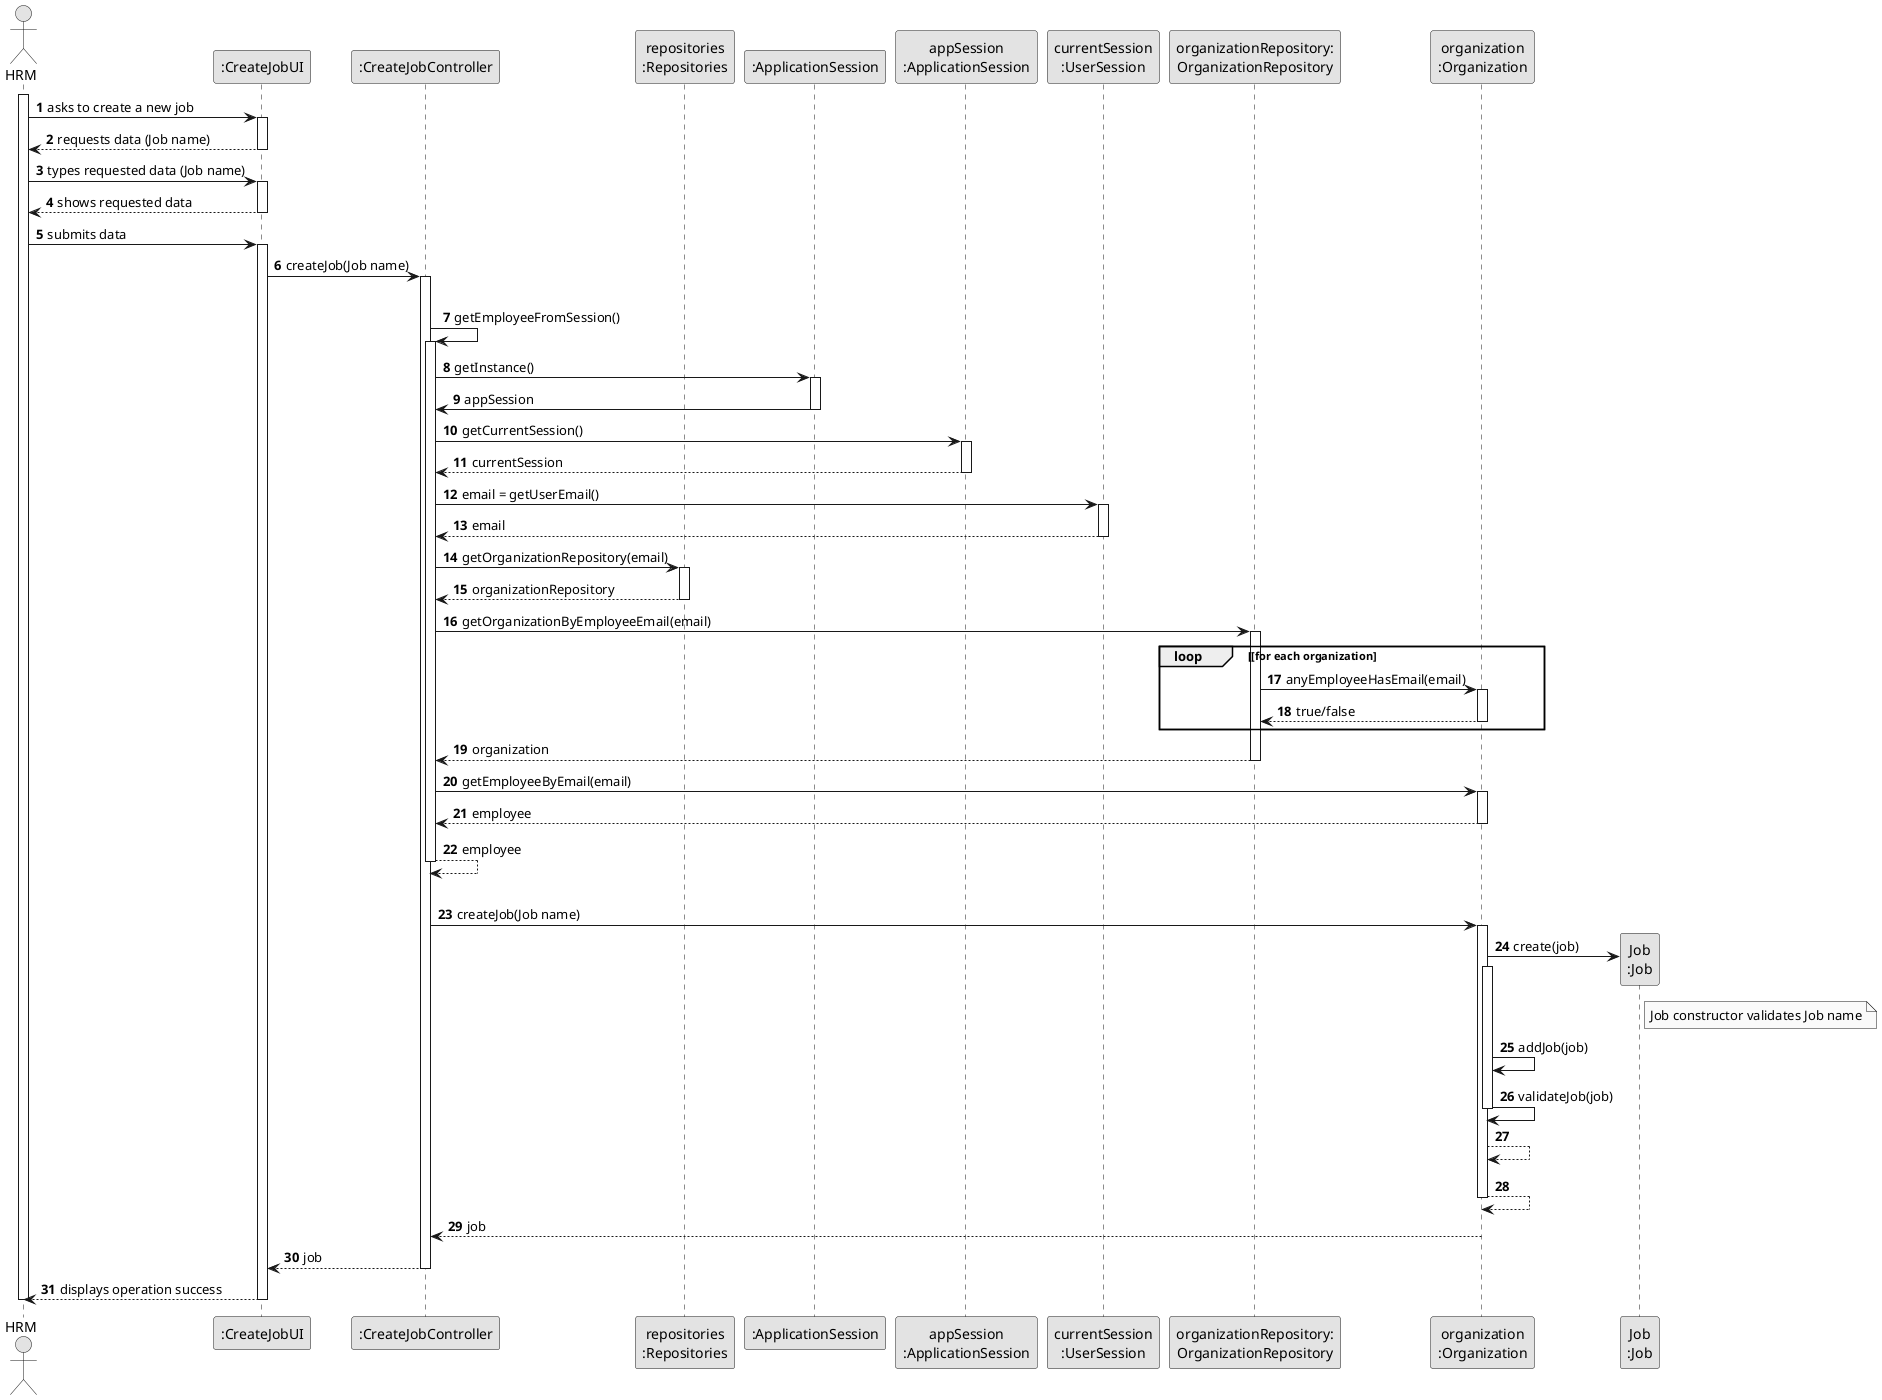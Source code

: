 @startuml
skinparam monochrome true
skinparam packageStyle rectangle
skinparam shadowing false

autonumber

'hide footbox
actor "HRM" as ADM
participant ":CreateJobUI" as UI
participant ":CreateJobController" as CTRL
participant "repositories\n:Repositories" as PLAT
participant ":ApplicationSession" as _APP
participant "appSession\n:ApplicationSession" as APP
participant "currentSession\n:UserSession" as SESSAO
participant "organizationRepository:\nOrganizationRepository" as OrganizationRepository
participant "organization\n:Organization" as ORG
participant "Job\n:Job" as JOB

activate ADM

        ADM -> UI : asks to create a new job

        activate UI



        UI --> ADM : requests data (Job name)
    deactivate UI

    ADM -> UI : types requested data (Job name)
    activate UI

        UI --> ADM : shows requested data
    deactivate UI

    ADM -> UI : submits data
    activate UI

        UI -> CTRL : createJob(Job name)
        activate CTRL


            |||
            CTRL -> CTRL : getEmployeeFromSession()
            activate CTRL

                CTRL -> _APP: getInstance()
                activate _APP
                    _APP -> CTRL: appSession
                deactivate _APP


                CTRL -> APP: getCurrentSession()
                activate APP

                    APP --> CTRL: currentSession
                deactivate APP

                CTRL -> SESSAO: email = getUserEmail()
                activate SESSAO

                    SESSAO --> CTRL: email
                deactivate SESSAO


                CTRL -> PLAT: getOrganizationRepository(email)
                activate PLAT

                    PLAT --> CTRL: organizationRepository
                deactivate PLAT


                CTRL -> OrganizationRepository: getOrganizationByEmployeeEmail(email)
                activate OrganizationRepository

                    loop [for each organization
                        OrganizationRepository -> ORG : anyEmployeeHasEmail(email)
                        activate ORG

                             ORG --> OrganizationRepository : true/false
                        deactivate ORG
                    end
                    OrganizationRepository --> CTRL : organization
                deactivate OrganizationRepository

                CTRL -> ORG: getEmployeeByEmail(email)
                activate ORG

                    ORG --> CTRL : employee
                deactivate ORG

                CTRL --> CTRL : employee
            deactivate CTRL

            |||
            CTRL -> ORG: createJob(Job name)
            activate ORG

                ORG -> JOB**: create(job)
                note right of JOB
                  Job constructor validates Job name
                endnote


                activate ORG
                    ORG -> ORG: addJob(job)
                    ORG -> ORG: validateJob(job)

                    deactivate ORG

                    ORG --> ORG
                    ORG --> ORG
                deactivate ORG

                ORG --> CTRL : job

            deactivate ORG

            CTRL --> UI: job
            deactivate CTRL
            UI --> ADM: displays operation success
    deactivate UI

deactivate ADM

@enduml